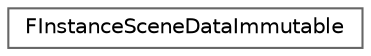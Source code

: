 digraph "Graphical Class Hierarchy"
{
 // INTERACTIVE_SVG=YES
 // LATEX_PDF_SIZE
  bgcolor="transparent";
  edge [fontname=Helvetica,fontsize=10,labelfontname=Helvetica,labelfontsize=10];
  node [fontname=Helvetica,fontsize=10,shape=box,height=0.2,width=0.4];
  rankdir="LR";
  Node0 [id="Node000000",label="FInstanceSceneDataImmutable",height=0.2,width=0.4,color="grey40", fillcolor="white", style="filled",URL="$d1/db0/classFInstanceSceneDataImmutable.html",tooltip="Stores instance data that is immutable - i.e., it is never changed after construction,..."];
}
